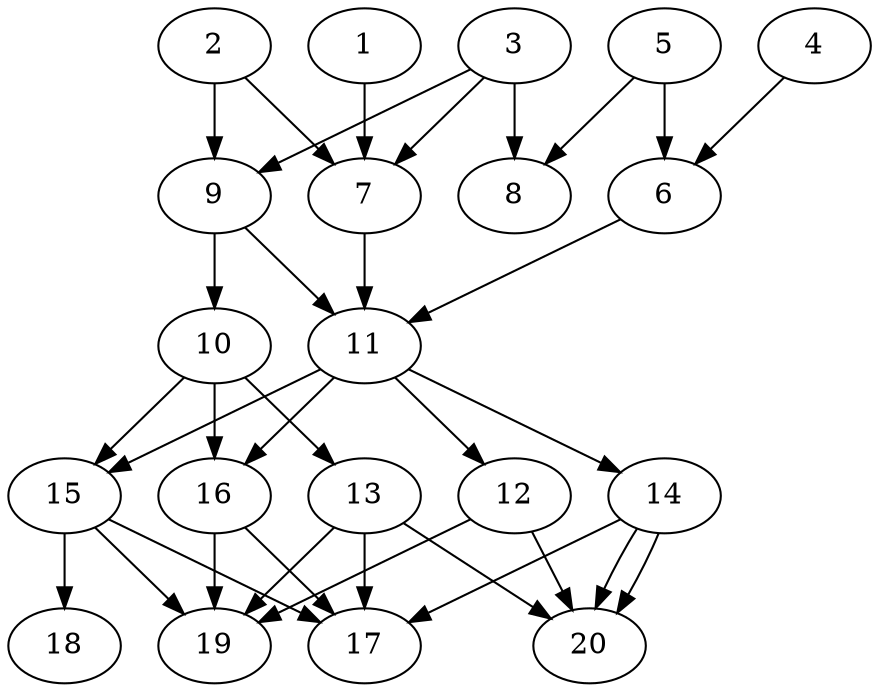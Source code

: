 // DAG automatically generated by daggen at Tue Jul 23 14:31:37 2019
// ./daggen --dot -n 20 --ccr 0.5 --fat 0.5 --regular 0.5 --density 0.8 --mindata 5242880 --maxdata 52428800 
digraph G {
  1 [size="59559936", alpha="0.10", expect_size="29779968"] 
  1 -> 7 [size ="29779968"]
  2 [size="59949056", alpha="0.14", expect_size="29974528"] 
  2 -> 7 [size ="29974528"]
  2 -> 9 [size ="29974528"]
  3 [size="64999424", alpha="0.05", expect_size="32499712"] 
  3 -> 7 [size ="32499712"]
  3 -> 8 [size ="32499712"]
  3 -> 9 [size ="32499712"]
  4 [size="63571968", alpha="0.01", expect_size="31785984"] 
  4 -> 6 [size ="31785984"]
  5 [size="70127616", alpha="0.09", expect_size="35063808"] 
  5 -> 6 [size ="35063808"]
  5 -> 8 [size ="35063808"]
  6 [size="50677760", alpha="0.12", expect_size="25338880"] 
  6 -> 11 [size ="25338880"]
  7 [size="89782272", alpha="0.09", expect_size="44891136"] 
  7 -> 11 [size ="44891136"]
  8 [size="55062528", alpha="0.07", expect_size="27531264"] 
  9 [size="83806208", alpha="0.02", expect_size="41903104"] 
  9 -> 10 [size ="41903104"]
  9 -> 11 [size ="41903104"]
  10 [size="45934592", alpha="0.19", expect_size="22967296"] 
  10 -> 13 [size ="22967296"]
  10 -> 15 [size ="22967296"]
  10 -> 16 [size ="22967296"]
  11 [size="37607424", alpha="0.02", expect_size="18803712"] 
  11 -> 12 [size ="18803712"]
  11 -> 14 [size ="18803712"]
  11 -> 15 [size ="18803712"]
  11 -> 16 [size ="18803712"]
  12 [size="85846016", alpha="0.05", expect_size="42923008"] 
  12 -> 19 [size ="42923008"]
  12 -> 20 [size ="42923008"]
  13 [size="59361280", alpha="0.08", expect_size="29680640"] 
  13 -> 17 [size ="29680640"]
  13 -> 19 [size ="29680640"]
  13 -> 20 [size ="29680640"]
  14 [size="83808256", alpha="0.06", expect_size="41904128"] 
  14 -> 17 [size ="41904128"]
  14 -> 20 [size ="41904128"]
  14 -> 20 [size ="41904128"]
  15 [size="87791616", alpha="0.10", expect_size="43895808"] 
  15 -> 17 [size ="43895808"]
  15 -> 18 [size ="43895808"]
  15 -> 19 [size ="43895808"]
  16 [size="35807232", alpha="0.16", expect_size="17903616"] 
  16 -> 17 [size ="17903616"]
  16 -> 19 [size ="17903616"]
  17 [size="94031872", alpha="0.06", expect_size="47015936"] 
  18 [size="41920512", alpha="0.16", expect_size="20960256"] 
  19 [size="72642560", alpha="0.00", expect_size="36321280"] 
  20 [size="82722816", alpha="0.07", expect_size="41361408"] 
}
